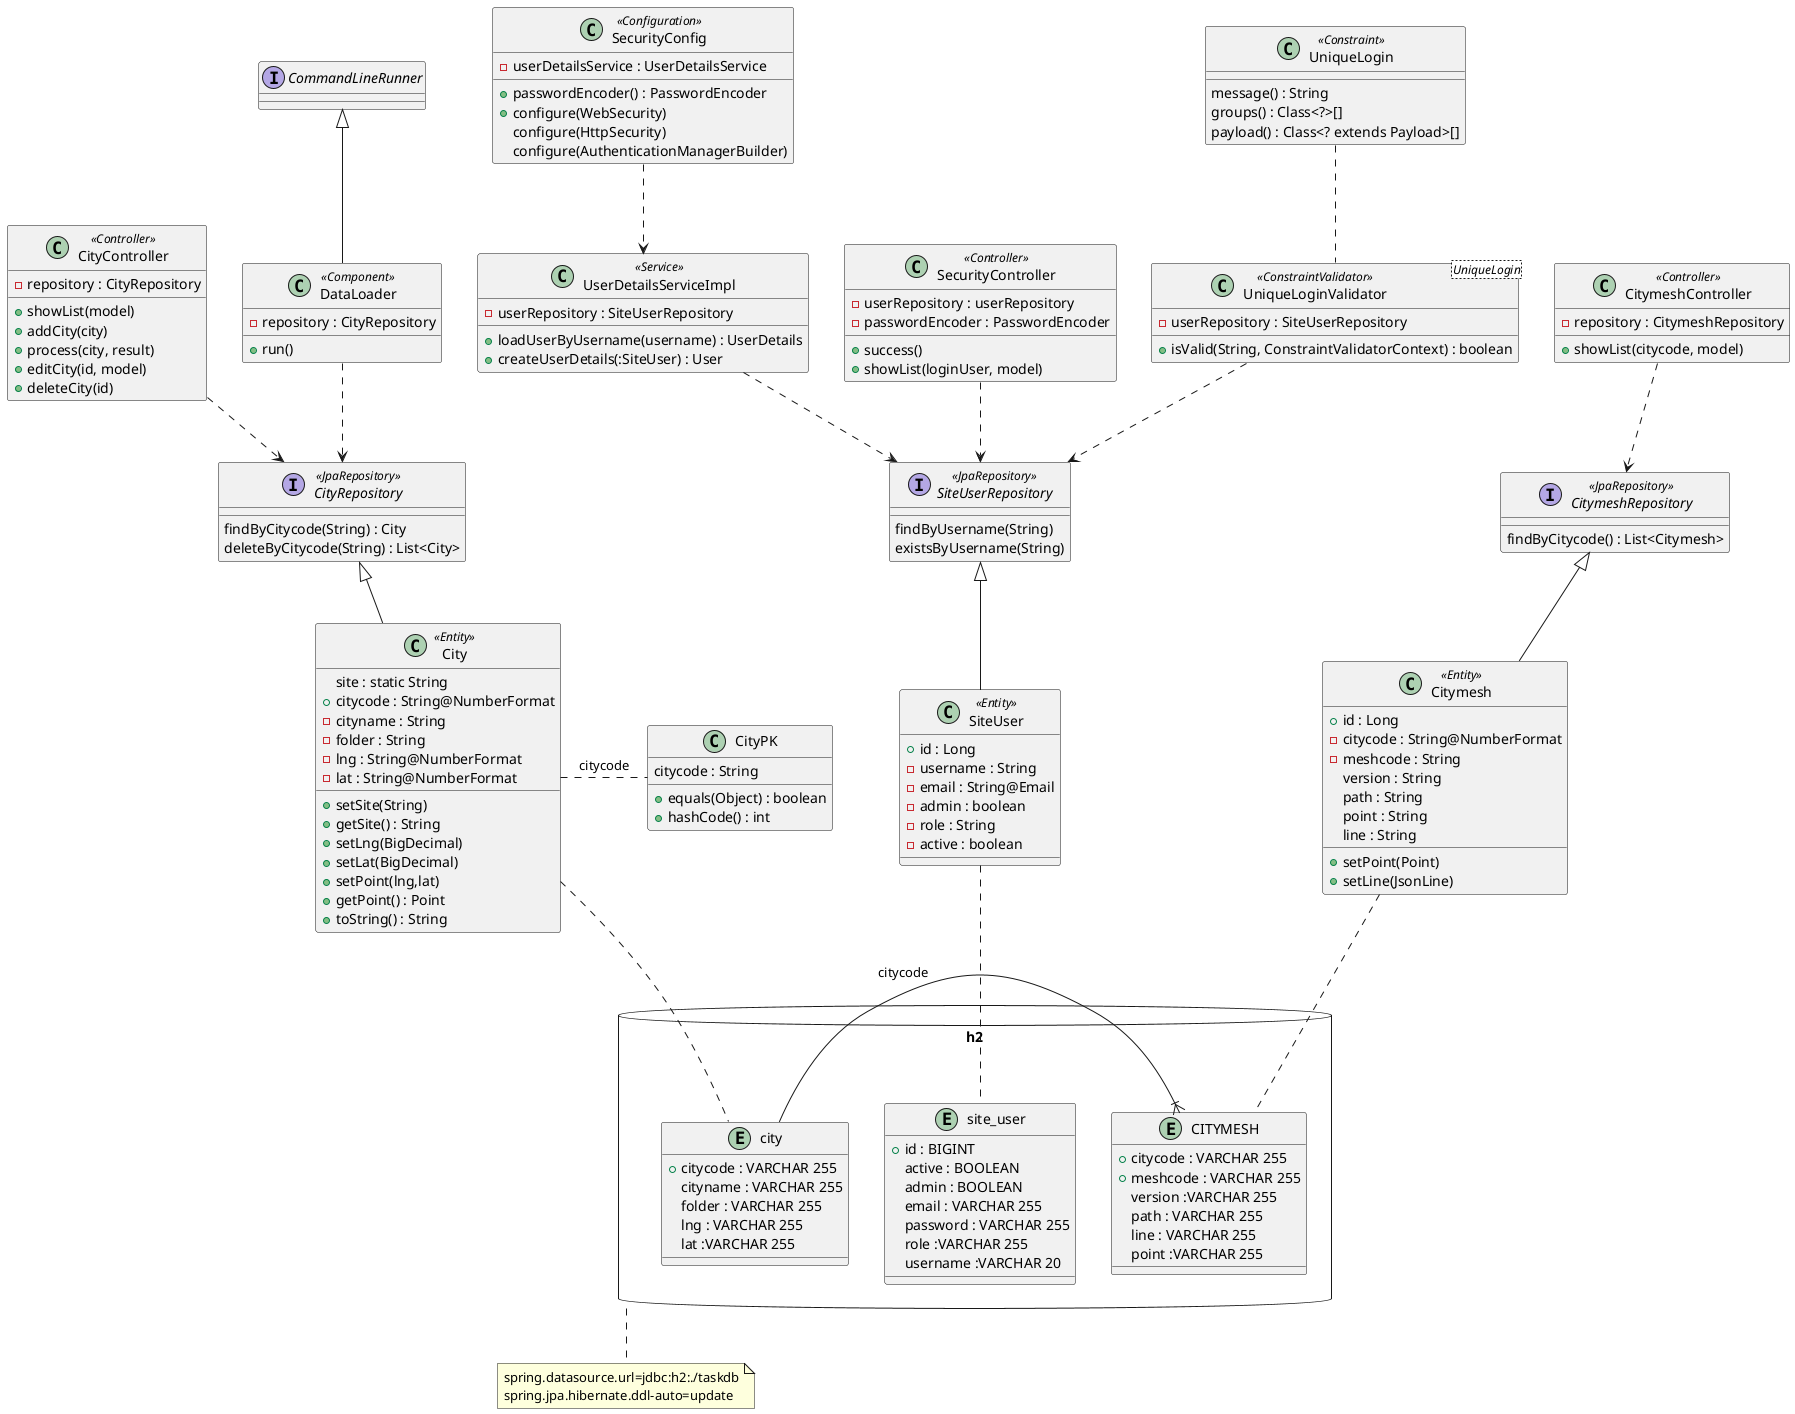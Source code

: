 @startuml

database "h2" as db {
	entity city {
		+ citycode : VARCHAR 255
		cityname : VARCHAR 255
		folder : VARCHAR 255
		lng : VARCHAR 255
		lat :VARCHAR 255
	}

	entity site_user {
		+ id : BIGINT
		active : BOOLEAN
		admin : BOOLEAN
		email : VARCHAR 255
		password : VARCHAR 255
		role :VARCHAR 255
		username :VARCHAR 20
	}

	entity CITYMESH {
		+ citycode : VARCHAR 255
		+ meshcode : VARCHAR 255
		version :VARCHAR 255
		path : VARCHAR 255
		line : VARCHAR 255
		point :VARCHAR 255
	}
	CITYMESH }|- city : citycode
}
note bottom of db : spring.datasource.url=jdbc:h2:./taskdb\nspring.jpa.hibernate.ddl-auto=update

class SecurityConfig <<Configuration>> {
	- userDetailsService : UserDetailsService
	+ passwordEncoder() : PasswordEncoder
	+ configure(WebSecurity)
	configure(HttpSecurity)
	configure(AuthenticationManagerBuilder)
}

class UserDetailsServiceImpl <<Service>> {
  - userRepository : SiteUserRepository
  + loadUserByUsername(username) : UserDetails
  + createUserDetails(:SiteUser) : User
}

class SecurityController <<Controller>> {
  - userRepository : userRepository
  - passwordEncoder : PasswordEncoder
  + success()
  + showList(loginUser, model)
}

class SiteUser <<Entity>> {
  + id : Long
  - username : String
  - email : String@Email
  - admin : boolean
  - role : String
  - active : boolean
}
SiteUser .. site_user

class UniqueLoginValidator<UniqueLogin> <<ConstraintValidator>> {
  - userRepository : SiteUserRepository
  + isValid(String, ConstraintValidatorContext) : boolean
}

class UniqueLogin <<Constraint>> {
  message() : String
  groups() : Class<?>[]
  payload() : Class<? extends Payload>[]
}

interface SiteUserRepository <<JpaRepository>> {
	findByUsername(String)
	existsByUsername(String)
}
SecurityConfig ..> UserDetailsServiceImpl
UserDetailsServiceImpl ..> SiteUserRepository
SecurityController ..> SiteUserRepository
UniqueLoginValidator ..> SiteUserRepository
UniqueLogin .. UniqueLoginValidator
SiteUserRepository <|-- SiteUser

class City <<Entity>> {
	site : static String
  + citycode : String@NumberFormat
  - cityname : String
  - folder : String
  - lng : String@NumberFormat
  - lat : String@NumberFormat
  + setSite(String)
  + getSite() : String
  + setLng(BigDecimal)
  + setLat(BigDecimal)
  + setPoint(lng,lat)
  + getPoint() : Point
  + toString() : String
}
City .. city
City . CityPK : citycode

class CityPK {
	citycode : String
	+ equals(Object) : boolean
	+ hashCode() : int
}

interface CityRepository <<JpaRepository>> {
	findByCitycode(String) : City
	deleteByCitycode(String) : List<City>
}
CityRepository <|-- City

class CityController <<Controller>> {
  - repository : CityRepository
  + showList(model)
  + addCity(city)
  + process(city, result)
  + editCity(id, model)
  + deleteCity(id)
}
CityController ..> CityRepository

class CitymeshController <<Controller>> {
  - repository : CitymeshRepository
  + showList(citycode, model)
}
CitymeshController ..> CitymeshRepository

interface CitymeshRepository <<JpaRepository>> {
	findByCitycode() : List<Citymesh>
}
CitymeshRepository <|-- Citymesh

class Citymesh <<Entity>> {
  + id : Long
  - citycode : String@NumberFormat
  - meshcode : String
  version : String
  path : String
  point : String
  line : String
  + setPoint(Point)
  + setLine(JsonLine)
}
Citymesh .. CITYMESH

interface CommandLineRunner

class DataLoader <<Component>> {
  - repository : CityRepository
  + run()
}
DataLoader ..> CityRepository

CommandLineRunner <|-- DataLoader

@enduml
